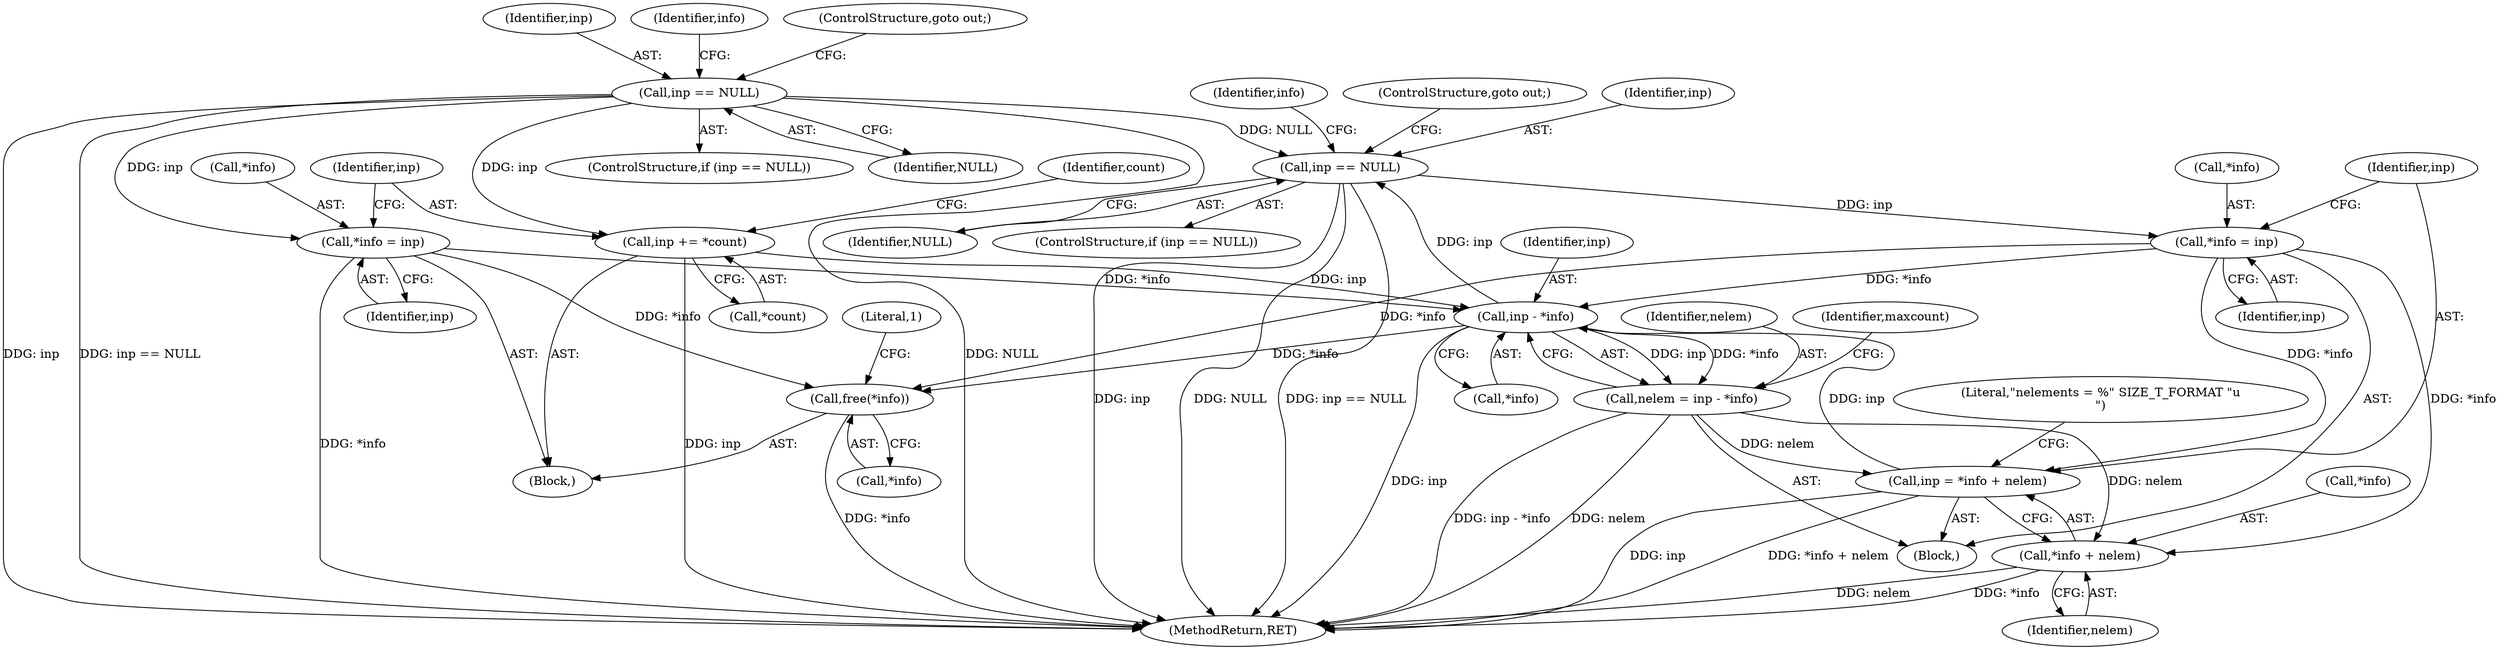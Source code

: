digraph "0_file_1aec04dbf8a24b8a6ba64c4f74efa0628e36db0b@pointer" {
"1000669" [label="(Call,inp == NULL)"];
"1000650" [label="(Call,inp - *info)"];
"1000677" [label="(Call,inp = *info + nelem)"];
"1000673" [label="(Call,*info = inp)"];
"1000669" [label="(Call,inp == NULL)"];
"1000218" [label="(Call,inp == NULL)"];
"1000648" [label="(Call,nelem = inp - *info)"];
"1000226" [label="(Call,inp += *count)"];
"1000222" [label="(Call,*info = inp)"];
"1000679" [label="(Call,*info + nelem)"];
"1000835" [label="(Call,free(*info))"];
"1000227" [label="(Identifier,inp)"];
"1000225" [label="(Identifier,inp)"];
"1000841" [label="(MethodReturn,RET)"];
"1000678" [label="(Identifier,inp)"];
"1000669" [label="(Call,inp == NULL)"];
"1000217" [label="(ControlStructure,if (inp == NULL))"];
"1000651" [label="(Identifier,inp)"];
"1000685" [label="(Literal,\"nelements = %\" SIZE_T_FORMAT \"u\n\")"];
"1000658" [label="(Identifier,maxcount)"];
"1000219" [label="(Identifier,inp)"];
"1000223" [label="(Call,*info)"];
"1000218" [label="(Call,inp == NULL)"];
"1000650" [label="(Call,inp - *info)"];
"1000649" [label="(Identifier,nelem)"];
"1000228" [label="(Call,*count)"];
"1000671" [label="(Identifier,NULL)"];
"1000220" [label="(Identifier,NULL)"];
"1000224" [label="(Identifier,info)"];
"1000835" [label="(Call,free(*info))"];
"1000675" [label="(Identifier,info)"];
"1000672" [label="(ControlStructure,goto out;)"];
"1000680" [label="(Call,*info)"];
"1000221" [label="(ControlStructure,goto out;)"];
"1000836" [label="(Call,*info)"];
"1000676" [label="(Identifier,inp)"];
"1000674" [label="(Call,*info)"];
"1000226" [label="(Call,inp += *count)"];
"1000670" [label="(Identifier,inp)"];
"1000652" [label="(Call,*info)"];
"1000646" [label="(Block,)"];
"1000668" [label="(ControlStructure,if (inp == NULL))"];
"1000107" [label="(Block,)"];
"1000840" [label="(Literal,1)"];
"1000648" [label="(Call,nelem = inp - *info)"];
"1000682" [label="(Identifier,nelem)"];
"1000679" [label="(Call,*info + nelem)"];
"1000677" [label="(Call,inp = *info + nelem)"];
"1000222" [label="(Call,*info = inp)"];
"1000232" [label="(Identifier,count)"];
"1000673" [label="(Call,*info = inp)"];
"1000669" -> "1000668"  [label="AST: "];
"1000669" -> "1000671"  [label="CFG: "];
"1000670" -> "1000669"  [label="AST: "];
"1000671" -> "1000669"  [label="AST: "];
"1000672" -> "1000669"  [label="CFG: "];
"1000675" -> "1000669"  [label="CFG: "];
"1000669" -> "1000841"  [label="DDG: inp"];
"1000669" -> "1000841"  [label="DDG: NULL"];
"1000669" -> "1000841"  [label="DDG: inp == NULL"];
"1000650" -> "1000669"  [label="DDG: inp"];
"1000218" -> "1000669"  [label="DDG: NULL"];
"1000669" -> "1000673"  [label="DDG: inp"];
"1000650" -> "1000648"  [label="AST: "];
"1000650" -> "1000652"  [label="CFG: "];
"1000651" -> "1000650"  [label="AST: "];
"1000652" -> "1000650"  [label="AST: "];
"1000648" -> "1000650"  [label="CFG: "];
"1000650" -> "1000841"  [label="DDG: inp"];
"1000650" -> "1000648"  [label="DDG: inp"];
"1000650" -> "1000648"  [label="DDG: *info"];
"1000677" -> "1000650"  [label="DDG: inp"];
"1000226" -> "1000650"  [label="DDG: inp"];
"1000222" -> "1000650"  [label="DDG: *info"];
"1000673" -> "1000650"  [label="DDG: *info"];
"1000650" -> "1000835"  [label="DDG: *info"];
"1000677" -> "1000646"  [label="AST: "];
"1000677" -> "1000679"  [label="CFG: "];
"1000678" -> "1000677"  [label="AST: "];
"1000679" -> "1000677"  [label="AST: "];
"1000685" -> "1000677"  [label="CFG: "];
"1000677" -> "1000841"  [label="DDG: inp"];
"1000677" -> "1000841"  [label="DDG: *info + nelem"];
"1000673" -> "1000677"  [label="DDG: *info"];
"1000648" -> "1000677"  [label="DDG: nelem"];
"1000673" -> "1000646"  [label="AST: "];
"1000673" -> "1000676"  [label="CFG: "];
"1000674" -> "1000673"  [label="AST: "];
"1000676" -> "1000673"  [label="AST: "];
"1000678" -> "1000673"  [label="CFG: "];
"1000673" -> "1000679"  [label="DDG: *info"];
"1000673" -> "1000835"  [label="DDG: *info"];
"1000218" -> "1000217"  [label="AST: "];
"1000218" -> "1000220"  [label="CFG: "];
"1000219" -> "1000218"  [label="AST: "];
"1000220" -> "1000218"  [label="AST: "];
"1000221" -> "1000218"  [label="CFG: "];
"1000224" -> "1000218"  [label="CFG: "];
"1000218" -> "1000841"  [label="DDG: inp"];
"1000218" -> "1000841"  [label="DDG: inp == NULL"];
"1000218" -> "1000841"  [label="DDG: NULL"];
"1000218" -> "1000222"  [label="DDG: inp"];
"1000218" -> "1000226"  [label="DDG: inp"];
"1000648" -> "1000646"  [label="AST: "];
"1000649" -> "1000648"  [label="AST: "];
"1000658" -> "1000648"  [label="CFG: "];
"1000648" -> "1000841"  [label="DDG: inp - *info"];
"1000648" -> "1000841"  [label="DDG: nelem"];
"1000648" -> "1000679"  [label="DDG: nelem"];
"1000226" -> "1000107"  [label="AST: "];
"1000226" -> "1000228"  [label="CFG: "];
"1000227" -> "1000226"  [label="AST: "];
"1000228" -> "1000226"  [label="AST: "];
"1000232" -> "1000226"  [label="CFG: "];
"1000226" -> "1000841"  [label="DDG: inp"];
"1000222" -> "1000107"  [label="AST: "];
"1000222" -> "1000225"  [label="CFG: "];
"1000223" -> "1000222"  [label="AST: "];
"1000225" -> "1000222"  [label="AST: "];
"1000227" -> "1000222"  [label="CFG: "];
"1000222" -> "1000841"  [label="DDG: *info"];
"1000222" -> "1000835"  [label="DDG: *info"];
"1000679" -> "1000682"  [label="CFG: "];
"1000680" -> "1000679"  [label="AST: "];
"1000682" -> "1000679"  [label="AST: "];
"1000679" -> "1000841"  [label="DDG: nelem"];
"1000679" -> "1000841"  [label="DDG: *info"];
"1000835" -> "1000107"  [label="AST: "];
"1000835" -> "1000836"  [label="CFG: "];
"1000836" -> "1000835"  [label="AST: "];
"1000840" -> "1000835"  [label="CFG: "];
"1000835" -> "1000841"  [label="DDG: *info"];
}
